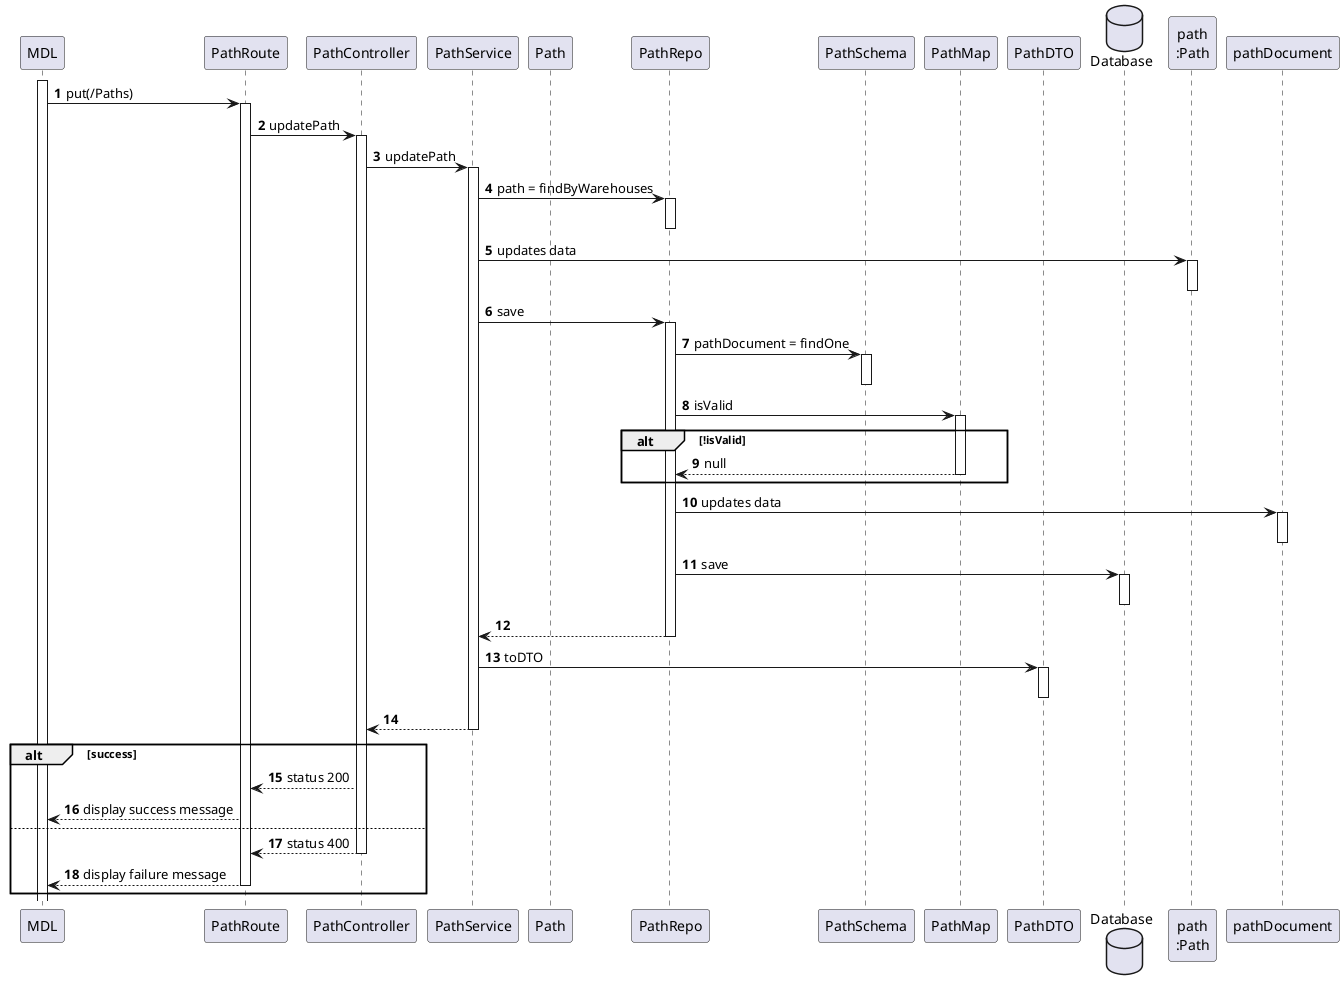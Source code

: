 @startuml

autonumber
participant "MDL" as MDL
participant "PathRoute" as ROUTE
participant "PathController" as CTR
participant "PathService" as SERVICE
participant "Path" as Path
participant "PathRepo" as REPO
participant "PathSchema" as SCHEMA
participant "PathMap" as MAP
participant "PathDTO" as DTO
database "Database" as DB
participant "path\n:Path" as path
participant "pathDocument" as DOC

activate MDL
MDL -> ROUTE: put(/Paths)
activate ROUTE
ROUTE -> CTR : updatePath
activate CTR
CTR -> SERVICE : updatePath
activate SERVICE
SERVICE -> REPO : path = findByWarehouses
activate REPO
deactivate REPO
SERVICE -> path : updates data
activate path
deactivate path
SERVICE -> REPO : save
activate REPO
REPO -> SCHEMA : pathDocument = findOne
activate SCHEMA
deactivate SCHEMA
REPO -> MAP : isValid
activate MAP
alt !isValid
MAP --> REPO: null
deactivate MAP
end
deactivate MAP
REPO -> DOC : updates data
activate DOC
deactivate DOC
REPO -> DB : save
activate DB
deactivate DB 
REPO --> SERVICE
deactivate REPO
SERVICE -> DTO : toDTO
activate DTO
deactivate DTO
SERVICE --> CTR
deactivate SERVICE
alt success
CTR --> ROUTE : status 200
ROUTE --> MDL : display success message
else
CTR --> ROUTE : status 400
deactivate CTR
ROUTE --> MDL : display failure message
deactivate ROUTE
end

@enduml